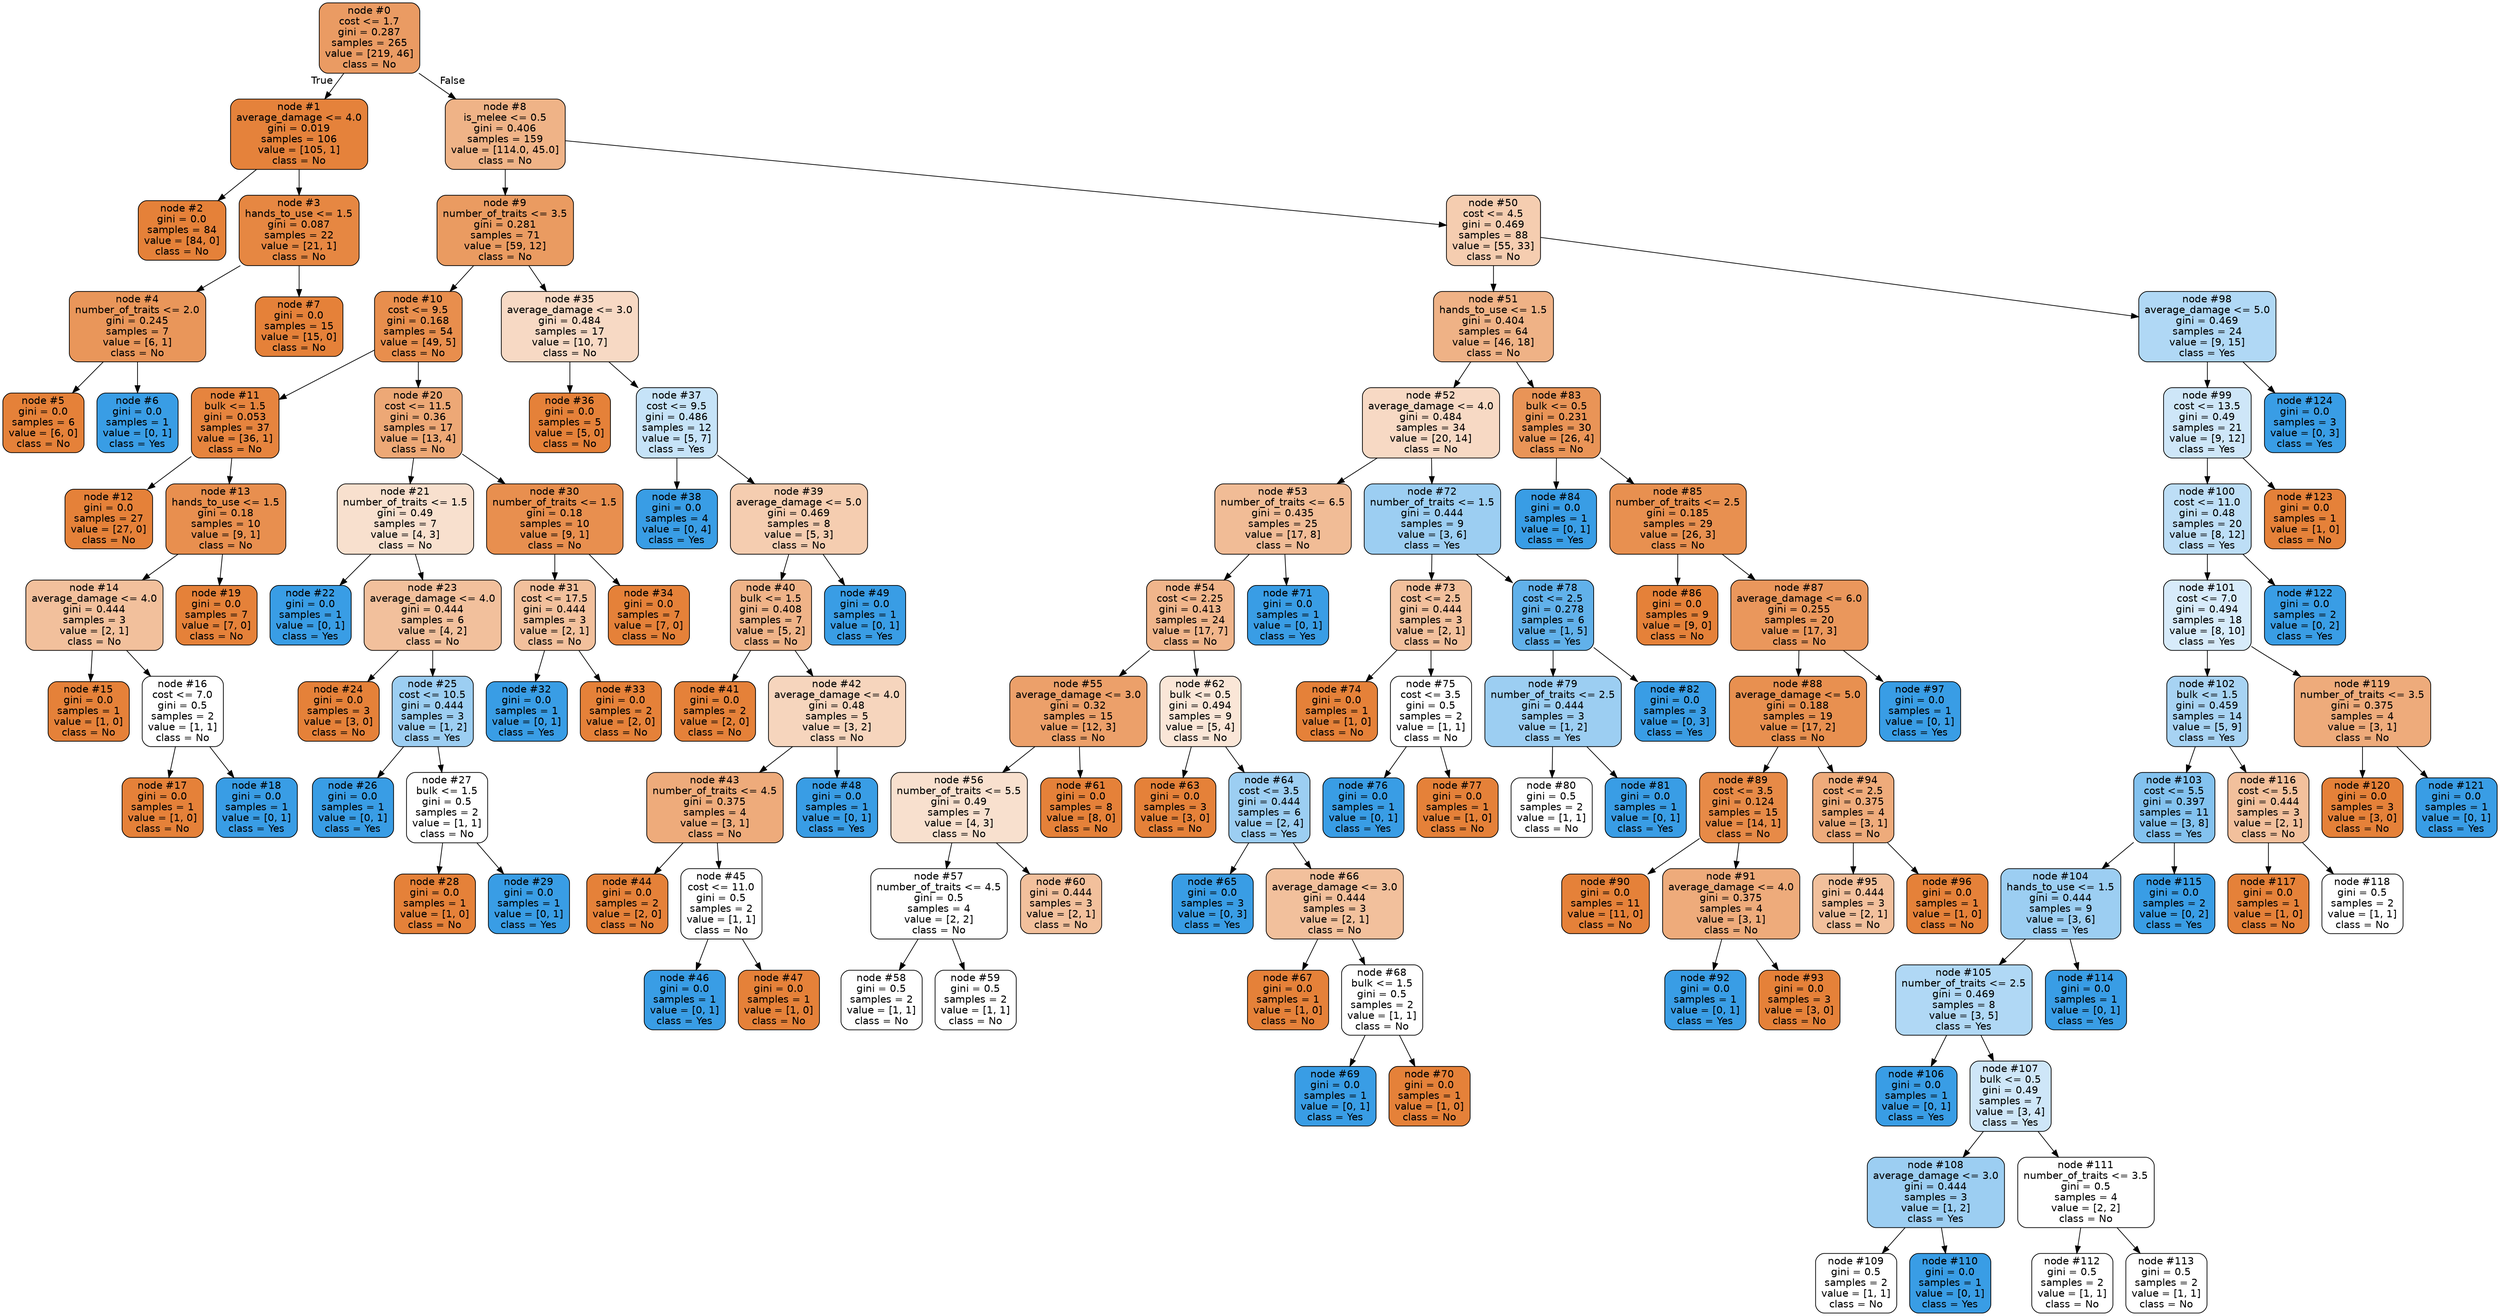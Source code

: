 digraph Tree {
node [shape=box, style="filled, rounded", color="black", fontname="helvetica"] ;
edge [fontname="helvetica"] ;
0 [label="node #0\ncost <= 1.7\ngini = 0.287\nsamples = 265\nvalue = [219, 46]\nclass = No", fillcolor="#ea9b63"] ;
1 [label="node #1\naverage_damage <= 4.0\ngini = 0.019\nsamples = 106\nvalue = [105, 1]\nclass = No", fillcolor="#e5823b"] ;
0 -> 1 [labeldistance=2.5, labelangle=45, headlabel="True"] ;
2 [label="node #2\ngini = 0.0\nsamples = 84\nvalue = [84, 0]\nclass = No", fillcolor="#e58139"] ;
1 -> 2 ;
3 [label="node #3\nhands_to_use <= 1.5\ngini = 0.087\nsamples = 22\nvalue = [21, 1]\nclass = No", fillcolor="#e68742"] ;
1 -> 3 ;
4 [label="node #4\nnumber_of_traits <= 2.0\ngini = 0.245\nsamples = 7\nvalue = [6, 1]\nclass = No", fillcolor="#e9965a"] ;
3 -> 4 ;
5 [label="node #5\ngini = 0.0\nsamples = 6\nvalue = [6, 0]\nclass = No", fillcolor="#e58139"] ;
4 -> 5 ;
6 [label="node #6\ngini = 0.0\nsamples = 1\nvalue = [0, 1]\nclass = Yes", fillcolor="#399de5"] ;
4 -> 6 ;
7 [label="node #7\ngini = 0.0\nsamples = 15\nvalue = [15, 0]\nclass = No", fillcolor="#e58139"] ;
3 -> 7 ;
8 [label="node #8\nis_melee <= 0.5\ngini = 0.406\nsamples = 159\nvalue = [114.0, 45.0]\nclass = No", fillcolor="#efb387"] ;
0 -> 8 [labeldistance=2.5, labelangle=-45, headlabel="False"] ;
9 [label="node #9\nnumber_of_traits <= 3.5\ngini = 0.281\nsamples = 71\nvalue = [59, 12]\nclass = No", fillcolor="#ea9b61"] ;
8 -> 9 ;
10 [label="node #10\ncost <= 9.5\ngini = 0.168\nsamples = 54\nvalue = [49, 5]\nclass = No", fillcolor="#e88e4d"] ;
9 -> 10 ;
11 [label="node #11\nbulk <= 1.5\ngini = 0.053\nsamples = 37\nvalue = [36, 1]\nclass = No", fillcolor="#e6843e"] ;
10 -> 11 ;
12 [label="node #12\ngini = 0.0\nsamples = 27\nvalue = [27, 0]\nclass = No", fillcolor="#e58139"] ;
11 -> 12 ;
13 [label="node #13\nhands_to_use <= 1.5\ngini = 0.18\nsamples = 10\nvalue = [9, 1]\nclass = No", fillcolor="#e88f4f"] ;
11 -> 13 ;
14 [label="node #14\naverage_damage <= 4.0\ngini = 0.444\nsamples = 3\nvalue = [2, 1]\nclass = No", fillcolor="#f2c09c"] ;
13 -> 14 ;
15 [label="node #15\ngini = 0.0\nsamples = 1\nvalue = [1, 0]\nclass = No", fillcolor="#e58139"] ;
14 -> 15 ;
16 [label="node #16\ncost <= 7.0\ngini = 0.5\nsamples = 2\nvalue = [1, 1]\nclass = No", fillcolor="#ffffff"] ;
14 -> 16 ;
17 [label="node #17\ngini = 0.0\nsamples = 1\nvalue = [1, 0]\nclass = No", fillcolor="#e58139"] ;
16 -> 17 ;
18 [label="node #18\ngini = 0.0\nsamples = 1\nvalue = [0, 1]\nclass = Yes", fillcolor="#399de5"] ;
16 -> 18 ;
19 [label="node #19\ngini = 0.0\nsamples = 7\nvalue = [7, 0]\nclass = No", fillcolor="#e58139"] ;
13 -> 19 ;
20 [label="node #20\ncost <= 11.5\ngini = 0.36\nsamples = 17\nvalue = [13, 4]\nclass = No", fillcolor="#eda876"] ;
10 -> 20 ;
21 [label="node #21\nnumber_of_traits <= 1.5\ngini = 0.49\nsamples = 7\nvalue = [4, 3]\nclass = No", fillcolor="#f8e0ce"] ;
20 -> 21 ;
22 [label="node #22\ngini = 0.0\nsamples = 1\nvalue = [0, 1]\nclass = Yes", fillcolor="#399de5"] ;
21 -> 22 ;
23 [label="node #23\naverage_damage <= 4.0\ngini = 0.444\nsamples = 6\nvalue = [4, 2]\nclass = No", fillcolor="#f2c09c"] ;
21 -> 23 ;
24 [label="node #24\ngini = 0.0\nsamples = 3\nvalue = [3, 0]\nclass = No", fillcolor="#e58139"] ;
23 -> 24 ;
25 [label="node #25\ncost <= 10.5\ngini = 0.444\nsamples = 3\nvalue = [1, 2]\nclass = Yes", fillcolor="#9ccef2"] ;
23 -> 25 ;
26 [label="node #26\ngini = 0.0\nsamples = 1\nvalue = [0, 1]\nclass = Yes", fillcolor="#399de5"] ;
25 -> 26 ;
27 [label="node #27\nbulk <= 1.5\ngini = 0.5\nsamples = 2\nvalue = [1, 1]\nclass = No", fillcolor="#ffffff"] ;
25 -> 27 ;
28 [label="node #28\ngini = 0.0\nsamples = 1\nvalue = [1, 0]\nclass = No", fillcolor="#e58139"] ;
27 -> 28 ;
29 [label="node #29\ngini = 0.0\nsamples = 1\nvalue = [0, 1]\nclass = Yes", fillcolor="#399de5"] ;
27 -> 29 ;
30 [label="node #30\nnumber_of_traits <= 1.5\ngini = 0.18\nsamples = 10\nvalue = [9, 1]\nclass = No", fillcolor="#e88f4f"] ;
20 -> 30 ;
31 [label="node #31\ncost <= 17.5\ngini = 0.444\nsamples = 3\nvalue = [2, 1]\nclass = No", fillcolor="#f2c09c"] ;
30 -> 31 ;
32 [label="node #32\ngini = 0.0\nsamples = 1\nvalue = [0, 1]\nclass = Yes", fillcolor="#399de5"] ;
31 -> 32 ;
33 [label="node #33\ngini = 0.0\nsamples = 2\nvalue = [2, 0]\nclass = No", fillcolor="#e58139"] ;
31 -> 33 ;
34 [label="node #34\ngini = 0.0\nsamples = 7\nvalue = [7, 0]\nclass = No", fillcolor="#e58139"] ;
30 -> 34 ;
35 [label="node #35\naverage_damage <= 3.0\ngini = 0.484\nsamples = 17\nvalue = [10, 7]\nclass = No", fillcolor="#f7d9c4"] ;
9 -> 35 ;
36 [label="node #36\ngini = 0.0\nsamples = 5\nvalue = [5, 0]\nclass = No", fillcolor="#e58139"] ;
35 -> 36 ;
37 [label="node #37\ncost <= 9.5\ngini = 0.486\nsamples = 12\nvalue = [5, 7]\nclass = Yes", fillcolor="#c6e3f8"] ;
35 -> 37 ;
38 [label="node #38\ngini = 0.0\nsamples = 4\nvalue = [0, 4]\nclass = Yes", fillcolor="#399de5"] ;
37 -> 38 ;
39 [label="node #39\naverage_damage <= 5.0\ngini = 0.469\nsamples = 8\nvalue = [5, 3]\nclass = No", fillcolor="#f5cdb0"] ;
37 -> 39 ;
40 [label="node #40\nbulk <= 1.5\ngini = 0.408\nsamples = 7\nvalue = [5, 2]\nclass = No", fillcolor="#efb388"] ;
39 -> 40 ;
41 [label="node #41\ngini = 0.0\nsamples = 2\nvalue = [2, 0]\nclass = No", fillcolor="#e58139"] ;
40 -> 41 ;
42 [label="node #42\naverage_damage <= 4.0\ngini = 0.48\nsamples = 5\nvalue = [3, 2]\nclass = No", fillcolor="#f6d5bd"] ;
40 -> 42 ;
43 [label="node #43\nnumber_of_traits <= 4.5\ngini = 0.375\nsamples = 4\nvalue = [3, 1]\nclass = No", fillcolor="#eeab7b"] ;
42 -> 43 ;
44 [label="node #44\ngini = 0.0\nsamples = 2\nvalue = [2, 0]\nclass = No", fillcolor="#e58139"] ;
43 -> 44 ;
45 [label="node #45\ncost <= 11.0\ngini = 0.5\nsamples = 2\nvalue = [1, 1]\nclass = No", fillcolor="#ffffff"] ;
43 -> 45 ;
46 [label="node #46\ngini = 0.0\nsamples = 1\nvalue = [0, 1]\nclass = Yes", fillcolor="#399de5"] ;
45 -> 46 ;
47 [label="node #47\ngini = 0.0\nsamples = 1\nvalue = [1, 0]\nclass = No", fillcolor="#e58139"] ;
45 -> 47 ;
48 [label="node #48\ngini = 0.0\nsamples = 1\nvalue = [0, 1]\nclass = Yes", fillcolor="#399de5"] ;
42 -> 48 ;
49 [label="node #49\ngini = 0.0\nsamples = 1\nvalue = [0, 1]\nclass = Yes", fillcolor="#399de5"] ;
39 -> 49 ;
50 [label="node #50\ncost <= 4.5\ngini = 0.469\nsamples = 88\nvalue = [55, 33]\nclass = No", fillcolor="#f5cdb0"] ;
8 -> 50 ;
51 [label="node #51\nhands_to_use <= 1.5\ngini = 0.404\nsamples = 64\nvalue = [46, 18]\nclass = No", fillcolor="#efb286"] ;
50 -> 51 ;
52 [label="node #52\naverage_damage <= 4.0\ngini = 0.484\nsamples = 34\nvalue = [20, 14]\nclass = No", fillcolor="#f7d9c4"] ;
51 -> 52 ;
53 [label="node #53\nnumber_of_traits <= 6.5\ngini = 0.435\nsamples = 25\nvalue = [17, 8]\nclass = No", fillcolor="#f1bc96"] ;
52 -> 53 ;
54 [label="node #54\ncost <= 2.25\ngini = 0.413\nsamples = 24\nvalue = [17, 7]\nclass = No", fillcolor="#f0b58b"] ;
53 -> 54 ;
55 [label="node #55\naverage_damage <= 3.0\ngini = 0.32\nsamples = 15\nvalue = [12, 3]\nclass = No", fillcolor="#eca06a"] ;
54 -> 55 ;
56 [label="node #56\nnumber_of_traits <= 5.5\ngini = 0.49\nsamples = 7\nvalue = [4, 3]\nclass = No", fillcolor="#f8e0ce"] ;
55 -> 56 ;
57 [label="node #57\nnumber_of_traits <= 4.5\ngini = 0.5\nsamples = 4\nvalue = [2, 2]\nclass = No", fillcolor="#ffffff"] ;
56 -> 57 ;
58 [label="node #58\ngini = 0.5\nsamples = 2\nvalue = [1, 1]\nclass = No", fillcolor="#ffffff"] ;
57 -> 58 ;
59 [label="node #59\ngini = 0.5\nsamples = 2\nvalue = [1, 1]\nclass = No", fillcolor="#ffffff"] ;
57 -> 59 ;
60 [label="node #60\ngini = 0.444\nsamples = 3\nvalue = [2, 1]\nclass = No", fillcolor="#f2c09c"] ;
56 -> 60 ;
61 [label="node #61\ngini = 0.0\nsamples = 8\nvalue = [8, 0]\nclass = No", fillcolor="#e58139"] ;
55 -> 61 ;
62 [label="node #62\nbulk <= 0.5\ngini = 0.494\nsamples = 9\nvalue = [5, 4]\nclass = No", fillcolor="#fae6d7"] ;
54 -> 62 ;
63 [label="node #63\ngini = 0.0\nsamples = 3\nvalue = [3, 0]\nclass = No", fillcolor="#e58139"] ;
62 -> 63 ;
64 [label="node #64\ncost <= 3.5\ngini = 0.444\nsamples = 6\nvalue = [2, 4]\nclass = Yes", fillcolor="#9ccef2"] ;
62 -> 64 ;
65 [label="node #65\ngini = 0.0\nsamples = 3\nvalue = [0, 3]\nclass = Yes", fillcolor="#399de5"] ;
64 -> 65 ;
66 [label="node #66\naverage_damage <= 3.0\ngini = 0.444\nsamples = 3\nvalue = [2, 1]\nclass = No", fillcolor="#f2c09c"] ;
64 -> 66 ;
67 [label="node #67\ngini = 0.0\nsamples = 1\nvalue = [1, 0]\nclass = No", fillcolor="#e58139"] ;
66 -> 67 ;
68 [label="node #68\nbulk <= 1.5\ngini = 0.5\nsamples = 2\nvalue = [1, 1]\nclass = No", fillcolor="#ffffff"] ;
66 -> 68 ;
69 [label="node #69\ngini = 0.0\nsamples = 1\nvalue = [0, 1]\nclass = Yes", fillcolor="#399de5"] ;
68 -> 69 ;
70 [label="node #70\ngini = 0.0\nsamples = 1\nvalue = [1, 0]\nclass = No", fillcolor="#e58139"] ;
68 -> 70 ;
71 [label="node #71\ngini = 0.0\nsamples = 1\nvalue = [0, 1]\nclass = Yes", fillcolor="#399de5"] ;
53 -> 71 ;
72 [label="node #72\nnumber_of_traits <= 1.5\ngini = 0.444\nsamples = 9\nvalue = [3, 6]\nclass = Yes", fillcolor="#9ccef2"] ;
52 -> 72 ;
73 [label="node #73\ncost <= 2.5\ngini = 0.444\nsamples = 3\nvalue = [2, 1]\nclass = No", fillcolor="#f2c09c"] ;
72 -> 73 ;
74 [label="node #74\ngini = 0.0\nsamples = 1\nvalue = [1, 0]\nclass = No", fillcolor="#e58139"] ;
73 -> 74 ;
75 [label="node #75\ncost <= 3.5\ngini = 0.5\nsamples = 2\nvalue = [1, 1]\nclass = No", fillcolor="#ffffff"] ;
73 -> 75 ;
76 [label="node #76\ngini = 0.0\nsamples = 1\nvalue = [0, 1]\nclass = Yes", fillcolor="#399de5"] ;
75 -> 76 ;
77 [label="node #77\ngini = 0.0\nsamples = 1\nvalue = [1, 0]\nclass = No", fillcolor="#e58139"] ;
75 -> 77 ;
78 [label="node #78\ncost <= 2.5\ngini = 0.278\nsamples = 6\nvalue = [1, 5]\nclass = Yes", fillcolor="#61b1ea"] ;
72 -> 78 ;
79 [label="node #79\nnumber_of_traits <= 2.5\ngini = 0.444\nsamples = 3\nvalue = [1, 2]\nclass = Yes", fillcolor="#9ccef2"] ;
78 -> 79 ;
80 [label="node #80\ngini = 0.5\nsamples = 2\nvalue = [1, 1]\nclass = No", fillcolor="#ffffff"] ;
79 -> 80 ;
81 [label="node #81\ngini = 0.0\nsamples = 1\nvalue = [0, 1]\nclass = Yes", fillcolor="#399de5"] ;
79 -> 81 ;
82 [label="node #82\ngini = 0.0\nsamples = 3\nvalue = [0, 3]\nclass = Yes", fillcolor="#399de5"] ;
78 -> 82 ;
83 [label="node #83\nbulk <= 0.5\ngini = 0.231\nsamples = 30\nvalue = [26, 4]\nclass = No", fillcolor="#e99457"] ;
51 -> 83 ;
84 [label="node #84\ngini = 0.0\nsamples = 1\nvalue = [0, 1]\nclass = Yes", fillcolor="#399de5"] ;
83 -> 84 ;
85 [label="node #85\nnumber_of_traits <= 2.5\ngini = 0.185\nsamples = 29\nvalue = [26, 3]\nclass = No", fillcolor="#e89050"] ;
83 -> 85 ;
86 [label="node #86\ngini = 0.0\nsamples = 9\nvalue = [9, 0]\nclass = No", fillcolor="#e58139"] ;
85 -> 86 ;
87 [label="node #87\naverage_damage <= 6.0\ngini = 0.255\nsamples = 20\nvalue = [17, 3]\nclass = No", fillcolor="#ea975c"] ;
85 -> 87 ;
88 [label="node #88\naverage_damage <= 5.0\ngini = 0.188\nsamples = 19\nvalue = [17, 2]\nclass = No", fillcolor="#e89050"] ;
87 -> 88 ;
89 [label="node #89\ncost <= 3.5\ngini = 0.124\nsamples = 15\nvalue = [14, 1]\nclass = No", fillcolor="#e78a47"] ;
88 -> 89 ;
90 [label="node #90\ngini = 0.0\nsamples = 11\nvalue = [11, 0]\nclass = No", fillcolor="#e58139"] ;
89 -> 90 ;
91 [label="node #91\naverage_damage <= 4.0\ngini = 0.375\nsamples = 4\nvalue = [3, 1]\nclass = No", fillcolor="#eeab7b"] ;
89 -> 91 ;
92 [label="node #92\ngini = 0.0\nsamples = 1\nvalue = [0, 1]\nclass = Yes", fillcolor="#399de5"] ;
91 -> 92 ;
93 [label="node #93\ngini = 0.0\nsamples = 3\nvalue = [3, 0]\nclass = No", fillcolor="#e58139"] ;
91 -> 93 ;
94 [label="node #94\ncost <= 2.5\ngini = 0.375\nsamples = 4\nvalue = [3, 1]\nclass = No", fillcolor="#eeab7b"] ;
88 -> 94 ;
95 [label="node #95\ngini = 0.444\nsamples = 3\nvalue = [2, 1]\nclass = No", fillcolor="#f2c09c"] ;
94 -> 95 ;
96 [label="node #96\ngini = 0.0\nsamples = 1\nvalue = [1, 0]\nclass = No", fillcolor="#e58139"] ;
94 -> 96 ;
97 [label="node #97\ngini = 0.0\nsamples = 1\nvalue = [0, 1]\nclass = Yes", fillcolor="#399de5"] ;
87 -> 97 ;
98 [label="node #98\naverage_damage <= 5.0\ngini = 0.469\nsamples = 24\nvalue = [9, 15]\nclass = Yes", fillcolor="#b0d8f5"] ;
50 -> 98 ;
99 [label="node #99\ncost <= 13.5\ngini = 0.49\nsamples = 21\nvalue = [9, 12]\nclass = Yes", fillcolor="#cee6f8"] ;
98 -> 99 ;
100 [label="node #100\ncost <= 11.0\ngini = 0.48\nsamples = 20\nvalue = [8, 12]\nclass = Yes", fillcolor="#bddef6"] ;
99 -> 100 ;
101 [label="node #101\ncost <= 7.0\ngini = 0.494\nsamples = 18\nvalue = [8, 10]\nclass = Yes", fillcolor="#d7ebfa"] ;
100 -> 101 ;
102 [label="node #102\nbulk <= 1.5\ngini = 0.459\nsamples = 14\nvalue = [5, 9]\nclass = Yes", fillcolor="#a7d3f3"] ;
101 -> 102 ;
103 [label="node #103\ncost <= 5.5\ngini = 0.397\nsamples = 11\nvalue = [3, 8]\nclass = Yes", fillcolor="#83c2ef"] ;
102 -> 103 ;
104 [label="node #104\nhands_to_use <= 1.5\ngini = 0.444\nsamples = 9\nvalue = [3, 6]\nclass = Yes", fillcolor="#9ccef2"] ;
103 -> 104 ;
105 [label="node #105\nnumber_of_traits <= 2.5\ngini = 0.469\nsamples = 8\nvalue = [3, 5]\nclass = Yes", fillcolor="#b0d8f5"] ;
104 -> 105 ;
106 [label="node #106\ngini = 0.0\nsamples = 1\nvalue = [0, 1]\nclass = Yes", fillcolor="#399de5"] ;
105 -> 106 ;
107 [label="node #107\nbulk <= 0.5\ngini = 0.49\nsamples = 7\nvalue = [3, 4]\nclass = Yes", fillcolor="#cee6f8"] ;
105 -> 107 ;
108 [label="node #108\naverage_damage <= 3.0\ngini = 0.444\nsamples = 3\nvalue = [1, 2]\nclass = Yes", fillcolor="#9ccef2"] ;
107 -> 108 ;
109 [label="node #109\ngini = 0.5\nsamples = 2\nvalue = [1, 1]\nclass = No", fillcolor="#ffffff"] ;
108 -> 109 ;
110 [label="node #110\ngini = 0.0\nsamples = 1\nvalue = [0, 1]\nclass = Yes", fillcolor="#399de5"] ;
108 -> 110 ;
111 [label="node #111\nnumber_of_traits <= 3.5\ngini = 0.5\nsamples = 4\nvalue = [2, 2]\nclass = No", fillcolor="#ffffff"] ;
107 -> 111 ;
112 [label="node #112\ngini = 0.5\nsamples = 2\nvalue = [1, 1]\nclass = No", fillcolor="#ffffff"] ;
111 -> 112 ;
113 [label="node #113\ngini = 0.5\nsamples = 2\nvalue = [1, 1]\nclass = No", fillcolor="#ffffff"] ;
111 -> 113 ;
114 [label="node #114\ngini = 0.0\nsamples = 1\nvalue = [0, 1]\nclass = Yes", fillcolor="#399de5"] ;
104 -> 114 ;
115 [label="node #115\ngini = 0.0\nsamples = 2\nvalue = [0, 2]\nclass = Yes", fillcolor="#399de5"] ;
103 -> 115 ;
116 [label="node #116\ncost <= 5.5\ngini = 0.444\nsamples = 3\nvalue = [2, 1]\nclass = No", fillcolor="#f2c09c"] ;
102 -> 116 ;
117 [label="node #117\ngini = 0.0\nsamples = 1\nvalue = [1, 0]\nclass = No", fillcolor="#e58139"] ;
116 -> 117 ;
118 [label="node #118\ngini = 0.5\nsamples = 2\nvalue = [1, 1]\nclass = No", fillcolor="#ffffff"] ;
116 -> 118 ;
119 [label="node #119\nnumber_of_traits <= 3.5\ngini = 0.375\nsamples = 4\nvalue = [3, 1]\nclass = No", fillcolor="#eeab7b"] ;
101 -> 119 ;
120 [label="node #120\ngini = 0.0\nsamples = 3\nvalue = [3, 0]\nclass = No", fillcolor="#e58139"] ;
119 -> 120 ;
121 [label="node #121\ngini = 0.0\nsamples = 1\nvalue = [0, 1]\nclass = Yes", fillcolor="#399de5"] ;
119 -> 121 ;
122 [label="node #122\ngini = 0.0\nsamples = 2\nvalue = [0, 2]\nclass = Yes", fillcolor="#399de5"] ;
100 -> 122 ;
123 [label="node #123\ngini = 0.0\nsamples = 1\nvalue = [1, 0]\nclass = No", fillcolor="#e58139"] ;
99 -> 123 ;
124 [label="node #124\ngini = 0.0\nsamples = 3\nvalue = [0, 3]\nclass = Yes", fillcolor="#399de5"] ;
98 -> 124 ;
}